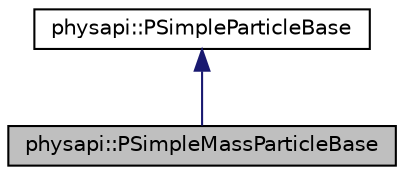 digraph "physapi::PSimpleMassParticleBase"
{
 // LATEX_PDF_SIZE
  edge [fontname="Helvetica",fontsize="10",labelfontname="Helvetica",labelfontsize="10"];
  node [fontname="Helvetica",fontsize="10",shape=record];
  Node1 [label="physapi::PSimpleMassParticleBase",height=0.2,width=0.4,color="black", fillcolor="grey75", style="filled", fontcolor="black",tooltip="This is the base class for all classical particles that have an inertial mass."];
  Node2 -> Node1 [dir="back",color="midnightblue",fontsize="10",style="solid"];
  Node2 [label="physapi::PSimpleParticleBase",height=0.2,width=0.4,color="black", fillcolor="white", style="filled",URL="$classphysapi_1_1_p_simple_particle_base.html",tooltip="This is the base class for all classical particles."];
}
